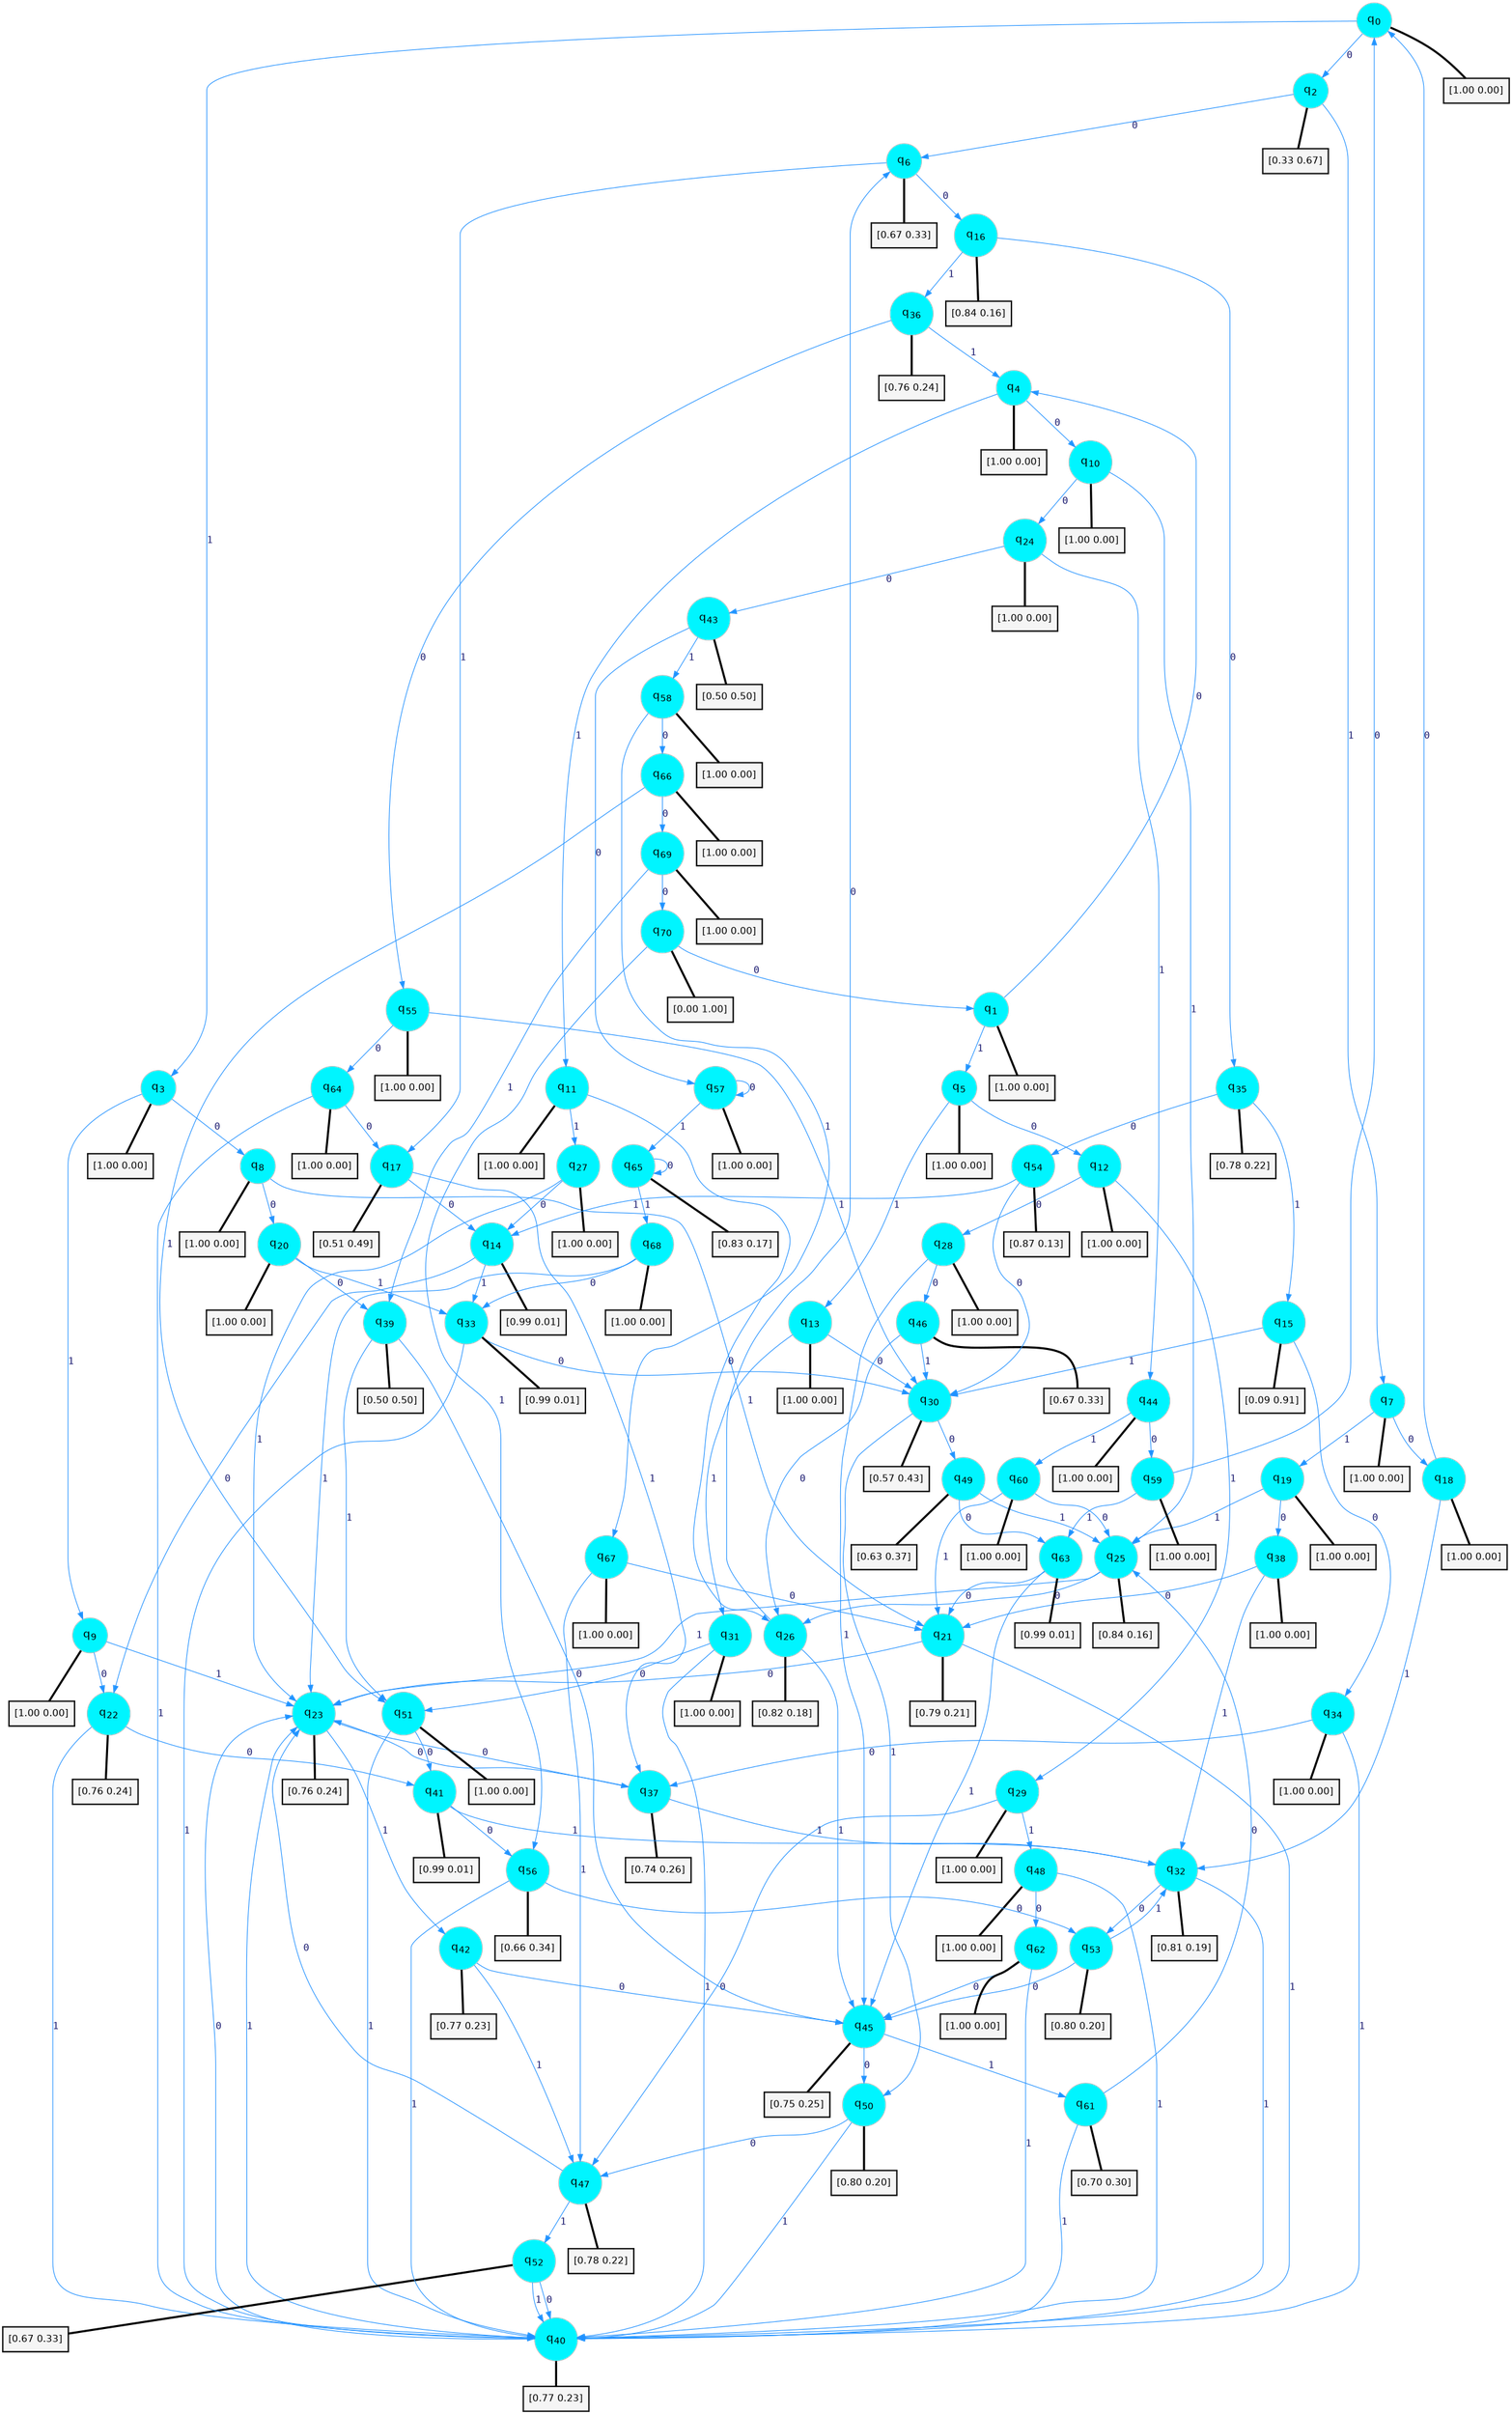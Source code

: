 digraph G {
graph [
bgcolor=transparent, dpi=300, rankdir=TD, size="40,25"];
node [
color=gray, fillcolor=turquoise1, fontcolor=black, fontname=Helvetica, fontsize=16, fontweight=bold, shape=circle, style=filled];
edge [
arrowsize=1, color=dodgerblue1, fontcolor=midnightblue, fontname=courier, fontweight=bold, penwidth=1, style=solid, weight=20];
0[label=<q<SUB>0</SUB>>];
1[label=<q<SUB>1</SUB>>];
2[label=<q<SUB>2</SUB>>];
3[label=<q<SUB>3</SUB>>];
4[label=<q<SUB>4</SUB>>];
5[label=<q<SUB>5</SUB>>];
6[label=<q<SUB>6</SUB>>];
7[label=<q<SUB>7</SUB>>];
8[label=<q<SUB>8</SUB>>];
9[label=<q<SUB>9</SUB>>];
10[label=<q<SUB>10</SUB>>];
11[label=<q<SUB>11</SUB>>];
12[label=<q<SUB>12</SUB>>];
13[label=<q<SUB>13</SUB>>];
14[label=<q<SUB>14</SUB>>];
15[label=<q<SUB>15</SUB>>];
16[label=<q<SUB>16</SUB>>];
17[label=<q<SUB>17</SUB>>];
18[label=<q<SUB>18</SUB>>];
19[label=<q<SUB>19</SUB>>];
20[label=<q<SUB>20</SUB>>];
21[label=<q<SUB>21</SUB>>];
22[label=<q<SUB>22</SUB>>];
23[label=<q<SUB>23</SUB>>];
24[label=<q<SUB>24</SUB>>];
25[label=<q<SUB>25</SUB>>];
26[label=<q<SUB>26</SUB>>];
27[label=<q<SUB>27</SUB>>];
28[label=<q<SUB>28</SUB>>];
29[label=<q<SUB>29</SUB>>];
30[label=<q<SUB>30</SUB>>];
31[label=<q<SUB>31</SUB>>];
32[label=<q<SUB>32</SUB>>];
33[label=<q<SUB>33</SUB>>];
34[label=<q<SUB>34</SUB>>];
35[label=<q<SUB>35</SUB>>];
36[label=<q<SUB>36</SUB>>];
37[label=<q<SUB>37</SUB>>];
38[label=<q<SUB>38</SUB>>];
39[label=<q<SUB>39</SUB>>];
40[label=<q<SUB>40</SUB>>];
41[label=<q<SUB>41</SUB>>];
42[label=<q<SUB>42</SUB>>];
43[label=<q<SUB>43</SUB>>];
44[label=<q<SUB>44</SUB>>];
45[label=<q<SUB>45</SUB>>];
46[label=<q<SUB>46</SUB>>];
47[label=<q<SUB>47</SUB>>];
48[label=<q<SUB>48</SUB>>];
49[label=<q<SUB>49</SUB>>];
50[label=<q<SUB>50</SUB>>];
51[label=<q<SUB>51</SUB>>];
52[label=<q<SUB>52</SUB>>];
53[label=<q<SUB>53</SUB>>];
54[label=<q<SUB>54</SUB>>];
55[label=<q<SUB>55</SUB>>];
56[label=<q<SUB>56</SUB>>];
57[label=<q<SUB>57</SUB>>];
58[label=<q<SUB>58</SUB>>];
59[label=<q<SUB>59</SUB>>];
60[label=<q<SUB>60</SUB>>];
61[label=<q<SUB>61</SUB>>];
62[label=<q<SUB>62</SUB>>];
63[label=<q<SUB>63</SUB>>];
64[label=<q<SUB>64</SUB>>];
65[label=<q<SUB>65</SUB>>];
66[label=<q<SUB>66</SUB>>];
67[label=<q<SUB>67</SUB>>];
68[label=<q<SUB>68</SUB>>];
69[label=<q<SUB>69</SUB>>];
70[label=<q<SUB>70</SUB>>];
71[label="[1.00 0.00]", shape=box,fontcolor=black, fontname=Helvetica, fontsize=14, penwidth=2, fillcolor=whitesmoke,color=black];
72[label="[1.00 0.00]", shape=box,fontcolor=black, fontname=Helvetica, fontsize=14, penwidth=2, fillcolor=whitesmoke,color=black];
73[label="[0.33 0.67]", shape=box,fontcolor=black, fontname=Helvetica, fontsize=14, penwidth=2, fillcolor=whitesmoke,color=black];
74[label="[1.00 0.00]", shape=box,fontcolor=black, fontname=Helvetica, fontsize=14, penwidth=2, fillcolor=whitesmoke,color=black];
75[label="[1.00 0.00]", shape=box,fontcolor=black, fontname=Helvetica, fontsize=14, penwidth=2, fillcolor=whitesmoke,color=black];
76[label="[1.00 0.00]", shape=box,fontcolor=black, fontname=Helvetica, fontsize=14, penwidth=2, fillcolor=whitesmoke,color=black];
77[label="[0.67 0.33]", shape=box,fontcolor=black, fontname=Helvetica, fontsize=14, penwidth=2, fillcolor=whitesmoke,color=black];
78[label="[1.00 0.00]", shape=box,fontcolor=black, fontname=Helvetica, fontsize=14, penwidth=2, fillcolor=whitesmoke,color=black];
79[label="[1.00 0.00]", shape=box,fontcolor=black, fontname=Helvetica, fontsize=14, penwidth=2, fillcolor=whitesmoke,color=black];
80[label="[1.00 0.00]", shape=box,fontcolor=black, fontname=Helvetica, fontsize=14, penwidth=2, fillcolor=whitesmoke,color=black];
81[label="[1.00 0.00]", shape=box,fontcolor=black, fontname=Helvetica, fontsize=14, penwidth=2, fillcolor=whitesmoke,color=black];
82[label="[1.00 0.00]", shape=box,fontcolor=black, fontname=Helvetica, fontsize=14, penwidth=2, fillcolor=whitesmoke,color=black];
83[label="[1.00 0.00]", shape=box,fontcolor=black, fontname=Helvetica, fontsize=14, penwidth=2, fillcolor=whitesmoke,color=black];
84[label="[1.00 0.00]", shape=box,fontcolor=black, fontname=Helvetica, fontsize=14, penwidth=2, fillcolor=whitesmoke,color=black];
85[label="[0.99 0.01]", shape=box,fontcolor=black, fontname=Helvetica, fontsize=14, penwidth=2, fillcolor=whitesmoke,color=black];
86[label="[0.09 0.91]", shape=box,fontcolor=black, fontname=Helvetica, fontsize=14, penwidth=2, fillcolor=whitesmoke,color=black];
87[label="[0.84 0.16]", shape=box,fontcolor=black, fontname=Helvetica, fontsize=14, penwidth=2, fillcolor=whitesmoke,color=black];
88[label="[0.51 0.49]", shape=box,fontcolor=black, fontname=Helvetica, fontsize=14, penwidth=2, fillcolor=whitesmoke,color=black];
89[label="[1.00 0.00]", shape=box,fontcolor=black, fontname=Helvetica, fontsize=14, penwidth=2, fillcolor=whitesmoke,color=black];
90[label="[1.00 0.00]", shape=box,fontcolor=black, fontname=Helvetica, fontsize=14, penwidth=2, fillcolor=whitesmoke,color=black];
91[label="[1.00 0.00]", shape=box,fontcolor=black, fontname=Helvetica, fontsize=14, penwidth=2, fillcolor=whitesmoke,color=black];
92[label="[0.79 0.21]", shape=box,fontcolor=black, fontname=Helvetica, fontsize=14, penwidth=2, fillcolor=whitesmoke,color=black];
93[label="[0.76 0.24]", shape=box,fontcolor=black, fontname=Helvetica, fontsize=14, penwidth=2, fillcolor=whitesmoke,color=black];
94[label="[0.76 0.24]", shape=box,fontcolor=black, fontname=Helvetica, fontsize=14, penwidth=2, fillcolor=whitesmoke,color=black];
95[label="[1.00 0.00]", shape=box,fontcolor=black, fontname=Helvetica, fontsize=14, penwidth=2, fillcolor=whitesmoke,color=black];
96[label="[0.84 0.16]", shape=box,fontcolor=black, fontname=Helvetica, fontsize=14, penwidth=2, fillcolor=whitesmoke,color=black];
97[label="[0.82 0.18]", shape=box,fontcolor=black, fontname=Helvetica, fontsize=14, penwidth=2, fillcolor=whitesmoke,color=black];
98[label="[1.00 0.00]", shape=box,fontcolor=black, fontname=Helvetica, fontsize=14, penwidth=2, fillcolor=whitesmoke,color=black];
99[label="[1.00 0.00]", shape=box,fontcolor=black, fontname=Helvetica, fontsize=14, penwidth=2, fillcolor=whitesmoke,color=black];
100[label="[1.00 0.00]", shape=box,fontcolor=black, fontname=Helvetica, fontsize=14, penwidth=2, fillcolor=whitesmoke,color=black];
101[label="[0.57 0.43]", shape=box,fontcolor=black, fontname=Helvetica, fontsize=14, penwidth=2, fillcolor=whitesmoke,color=black];
102[label="[1.00 0.00]", shape=box,fontcolor=black, fontname=Helvetica, fontsize=14, penwidth=2, fillcolor=whitesmoke,color=black];
103[label="[0.81 0.19]", shape=box,fontcolor=black, fontname=Helvetica, fontsize=14, penwidth=2, fillcolor=whitesmoke,color=black];
104[label="[0.99 0.01]", shape=box,fontcolor=black, fontname=Helvetica, fontsize=14, penwidth=2, fillcolor=whitesmoke,color=black];
105[label="[1.00 0.00]", shape=box,fontcolor=black, fontname=Helvetica, fontsize=14, penwidth=2, fillcolor=whitesmoke,color=black];
106[label="[0.78 0.22]", shape=box,fontcolor=black, fontname=Helvetica, fontsize=14, penwidth=2, fillcolor=whitesmoke,color=black];
107[label="[0.76 0.24]", shape=box,fontcolor=black, fontname=Helvetica, fontsize=14, penwidth=2, fillcolor=whitesmoke,color=black];
108[label="[0.74 0.26]", shape=box,fontcolor=black, fontname=Helvetica, fontsize=14, penwidth=2, fillcolor=whitesmoke,color=black];
109[label="[1.00 0.00]", shape=box,fontcolor=black, fontname=Helvetica, fontsize=14, penwidth=2, fillcolor=whitesmoke,color=black];
110[label="[0.50 0.50]", shape=box,fontcolor=black, fontname=Helvetica, fontsize=14, penwidth=2, fillcolor=whitesmoke,color=black];
111[label="[0.77 0.23]", shape=box,fontcolor=black, fontname=Helvetica, fontsize=14, penwidth=2, fillcolor=whitesmoke,color=black];
112[label="[0.99 0.01]", shape=box,fontcolor=black, fontname=Helvetica, fontsize=14, penwidth=2, fillcolor=whitesmoke,color=black];
113[label="[0.77 0.23]", shape=box,fontcolor=black, fontname=Helvetica, fontsize=14, penwidth=2, fillcolor=whitesmoke,color=black];
114[label="[0.50 0.50]", shape=box,fontcolor=black, fontname=Helvetica, fontsize=14, penwidth=2, fillcolor=whitesmoke,color=black];
115[label="[1.00 0.00]", shape=box,fontcolor=black, fontname=Helvetica, fontsize=14, penwidth=2, fillcolor=whitesmoke,color=black];
116[label="[0.75 0.25]", shape=box,fontcolor=black, fontname=Helvetica, fontsize=14, penwidth=2, fillcolor=whitesmoke,color=black];
117[label="[0.67 0.33]", shape=box,fontcolor=black, fontname=Helvetica, fontsize=14, penwidth=2, fillcolor=whitesmoke,color=black];
118[label="[0.78 0.22]", shape=box,fontcolor=black, fontname=Helvetica, fontsize=14, penwidth=2, fillcolor=whitesmoke,color=black];
119[label="[1.00 0.00]", shape=box,fontcolor=black, fontname=Helvetica, fontsize=14, penwidth=2, fillcolor=whitesmoke,color=black];
120[label="[0.63 0.37]", shape=box,fontcolor=black, fontname=Helvetica, fontsize=14, penwidth=2, fillcolor=whitesmoke,color=black];
121[label="[0.80 0.20]", shape=box,fontcolor=black, fontname=Helvetica, fontsize=14, penwidth=2, fillcolor=whitesmoke,color=black];
122[label="[1.00 0.00]", shape=box,fontcolor=black, fontname=Helvetica, fontsize=14, penwidth=2, fillcolor=whitesmoke,color=black];
123[label="[0.67 0.33]", shape=box,fontcolor=black, fontname=Helvetica, fontsize=14, penwidth=2, fillcolor=whitesmoke,color=black];
124[label="[0.80 0.20]", shape=box,fontcolor=black, fontname=Helvetica, fontsize=14, penwidth=2, fillcolor=whitesmoke,color=black];
125[label="[0.87 0.13]", shape=box,fontcolor=black, fontname=Helvetica, fontsize=14, penwidth=2, fillcolor=whitesmoke,color=black];
126[label="[1.00 0.00]", shape=box,fontcolor=black, fontname=Helvetica, fontsize=14, penwidth=2, fillcolor=whitesmoke,color=black];
127[label="[0.66 0.34]", shape=box,fontcolor=black, fontname=Helvetica, fontsize=14, penwidth=2, fillcolor=whitesmoke,color=black];
128[label="[1.00 0.00]", shape=box,fontcolor=black, fontname=Helvetica, fontsize=14, penwidth=2, fillcolor=whitesmoke,color=black];
129[label="[1.00 0.00]", shape=box,fontcolor=black, fontname=Helvetica, fontsize=14, penwidth=2, fillcolor=whitesmoke,color=black];
130[label="[1.00 0.00]", shape=box,fontcolor=black, fontname=Helvetica, fontsize=14, penwidth=2, fillcolor=whitesmoke,color=black];
131[label="[1.00 0.00]", shape=box,fontcolor=black, fontname=Helvetica, fontsize=14, penwidth=2, fillcolor=whitesmoke,color=black];
132[label="[0.70 0.30]", shape=box,fontcolor=black, fontname=Helvetica, fontsize=14, penwidth=2, fillcolor=whitesmoke,color=black];
133[label="[1.00 0.00]", shape=box,fontcolor=black, fontname=Helvetica, fontsize=14, penwidth=2, fillcolor=whitesmoke,color=black];
134[label="[0.99 0.01]", shape=box,fontcolor=black, fontname=Helvetica, fontsize=14, penwidth=2, fillcolor=whitesmoke,color=black];
135[label="[1.00 0.00]", shape=box,fontcolor=black, fontname=Helvetica, fontsize=14, penwidth=2, fillcolor=whitesmoke,color=black];
136[label="[0.83 0.17]", shape=box,fontcolor=black, fontname=Helvetica, fontsize=14, penwidth=2, fillcolor=whitesmoke,color=black];
137[label="[1.00 0.00]", shape=box,fontcolor=black, fontname=Helvetica, fontsize=14, penwidth=2, fillcolor=whitesmoke,color=black];
138[label="[1.00 0.00]", shape=box,fontcolor=black, fontname=Helvetica, fontsize=14, penwidth=2, fillcolor=whitesmoke,color=black];
139[label="[1.00 0.00]", shape=box,fontcolor=black, fontname=Helvetica, fontsize=14, penwidth=2, fillcolor=whitesmoke,color=black];
140[label="[1.00 0.00]", shape=box,fontcolor=black, fontname=Helvetica, fontsize=14, penwidth=2, fillcolor=whitesmoke,color=black];
141[label="[0.00 1.00]", shape=box,fontcolor=black, fontname=Helvetica, fontsize=14, penwidth=2, fillcolor=whitesmoke,color=black];
0->2 [label=0];
0->3 [label=1];
0->71 [arrowhead=none, penwidth=3,color=black];
1->4 [label=0];
1->5 [label=1];
1->72 [arrowhead=none, penwidth=3,color=black];
2->6 [label=0];
2->7 [label=1];
2->73 [arrowhead=none, penwidth=3,color=black];
3->8 [label=0];
3->9 [label=1];
3->74 [arrowhead=none, penwidth=3,color=black];
4->10 [label=0];
4->11 [label=1];
4->75 [arrowhead=none, penwidth=3,color=black];
5->12 [label=0];
5->13 [label=1];
5->76 [arrowhead=none, penwidth=3,color=black];
6->16 [label=0];
6->17 [label=1];
6->77 [arrowhead=none, penwidth=3,color=black];
7->18 [label=0];
7->19 [label=1];
7->78 [arrowhead=none, penwidth=3,color=black];
8->20 [label=0];
8->21 [label=1];
8->79 [arrowhead=none, penwidth=3,color=black];
9->22 [label=0];
9->23 [label=1];
9->80 [arrowhead=none, penwidth=3,color=black];
10->24 [label=0];
10->25 [label=1];
10->81 [arrowhead=none, penwidth=3,color=black];
11->26 [label=0];
11->27 [label=1];
11->82 [arrowhead=none, penwidth=3,color=black];
12->28 [label=0];
12->29 [label=1];
12->83 [arrowhead=none, penwidth=3,color=black];
13->30 [label=0];
13->31 [label=1];
13->84 [arrowhead=none, penwidth=3,color=black];
14->22 [label=0];
14->33 [label=1];
14->85 [arrowhead=none, penwidth=3,color=black];
15->34 [label=0];
15->30 [label=1];
15->86 [arrowhead=none, penwidth=3,color=black];
16->35 [label=0];
16->36 [label=1];
16->87 [arrowhead=none, penwidth=3,color=black];
17->14 [label=0];
17->37 [label=1];
17->88 [arrowhead=none, penwidth=3,color=black];
18->0 [label=0];
18->32 [label=1];
18->89 [arrowhead=none, penwidth=3,color=black];
19->38 [label=0];
19->25 [label=1];
19->90 [arrowhead=none, penwidth=3,color=black];
20->39 [label=0];
20->33 [label=1];
20->91 [arrowhead=none, penwidth=3,color=black];
21->23 [label=0];
21->40 [label=1];
21->92 [arrowhead=none, penwidth=3,color=black];
22->41 [label=0];
22->40 [label=1];
22->93 [arrowhead=none, penwidth=3,color=black];
23->37 [label=0];
23->42 [label=1];
23->94 [arrowhead=none, penwidth=3,color=black];
24->43 [label=0];
24->44 [label=1];
24->95 [arrowhead=none, penwidth=3,color=black];
25->26 [label=0];
25->23 [label=1];
25->96 [arrowhead=none, penwidth=3,color=black];
26->6 [label=0];
26->45 [label=1];
26->97 [arrowhead=none, penwidth=3,color=black];
27->14 [label=0];
27->23 [label=1];
27->98 [arrowhead=none, penwidth=3,color=black];
28->46 [label=0];
28->45 [label=1];
28->99 [arrowhead=none, penwidth=3,color=black];
29->47 [label=0];
29->48 [label=1];
29->100 [arrowhead=none, penwidth=3,color=black];
30->49 [label=0];
30->50 [label=1];
30->101 [arrowhead=none, penwidth=3,color=black];
31->51 [label=0];
31->40 [label=1];
31->102 [arrowhead=none, penwidth=3,color=black];
32->53 [label=0];
32->40 [label=1];
32->103 [arrowhead=none, penwidth=3,color=black];
33->30 [label=0];
33->40 [label=1];
33->104 [arrowhead=none, penwidth=3,color=black];
34->37 [label=0];
34->40 [label=1];
34->105 [arrowhead=none, penwidth=3,color=black];
35->54 [label=0];
35->15 [label=1];
35->106 [arrowhead=none, penwidth=3,color=black];
36->55 [label=0];
36->4 [label=1];
36->107 [arrowhead=none, penwidth=3,color=black];
37->23 [label=0];
37->32 [label=1];
37->108 [arrowhead=none, penwidth=3,color=black];
38->21 [label=0];
38->32 [label=1];
38->109 [arrowhead=none, penwidth=3,color=black];
39->45 [label=0];
39->51 [label=1];
39->110 [arrowhead=none, penwidth=3,color=black];
40->23 [label=0];
40->23 [label=1];
40->111 [arrowhead=none, penwidth=3,color=black];
41->56 [label=0];
41->32 [label=1];
41->112 [arrowhead=none, penwidth=3,color=black];
42->45 [label=0];
42->47 [label=1];
42->113 [arrowhead=none, penwidth=3,color=black];
43->57 [label=0];
43->58 [label=1];
43->114 [arrowhead=none, penwidth=3,color=black];
44->59 [label=0];
44->60 [label=1];
44->115 [arrowhead=none, penwidth=3,color=black];
45->50 [label=0];
45->61 [label=1];
45->116 [arrowhead=none, penwidth=3,color=black];
46->26 [label=0];
46->30 [label=1];
46->117 [arrowhead=none, penwidth=3,color=black];
47->23 [label=0];
47->52 [label=1];
47->118 [arrowhead=none, penwidth=3,color=black];
48->62 [label=0];
48->40 [label=1];
48->119 [arrowhead=none, penwidth=3,color=black];
49->63 [label=0];
49->25 [label=1];
49->120 [arrowhead=none, penwidth=3,color=black];
50->47 [label=0];
50->40 [label=1];
50->121 [arrowhead=none, penwidth=3,color=black];
51->41 [label=0];
51->40 [label=1];
51->122 [arrowhead=none, penwidth=3,color=black];
52->40 [label=0];
52->40 [label=1];
52->123 [arrowhead=none, penwidth=3,color=black];
53->45 [label=0];
53->32 [label=1];
53->124 [arrowhead=none, penwidth=3,color=black];
54->30 [label=0];
54->14 [label=1];
54->125 [arrowhead=none, penwidth=3,color=black];
55->64 [label=0];
55->30 [label=1];
55->126 [arrowhead=none, penwidth=3,color=black];
56->53 [label=0];
56->40 [label=1];
56->127 [arrowhead=none, penwidth=3,color=black];
57->57 [label=0];
57->65 [label=1];
57->128 [arrowhead=none, penwidth=3,color=black];
58->66 [label=0];
58->67 [label=1];
58->129 [arrowhead=none, penwidth=3,color=black];
59->0 [label=0];
59->63 [label=1];
59->130 [arrowhead=none, penwidth=3,color=black];
60->25 [label=0];
60->21 [label=1];
60->131 [arrowhead=none, penwidth=3,color=black];
61->25 [label=0];
61->40 [label=1];
61->132 [arrowhead=none, penwidth=3,color=black];
62->45 [label=0];
62->40 [label=1];
62->133 [arrowhead=none, penwidth=3,color=black];
63->21 [label=0];
63->45 [label=1];
63->134 [arrowhead=none, penwidth=3,color=black];
64->17 [label=0];
64->40 [label=1];
64->135 [arrowhead=none, penwidth=3,color=black];
65->65 [label=0];
65->68 [label=1];
65->136 [arrowhead=none, penwidth=3,color=black];
66->69 [label=0];
66->51 [label=1];
66->137 [arrowhead=none, penwidth=3,color=black];
67->21 [label=0];
67->47 [label=1];
67->138 [arrowhead=none, penwidth=3,color=black];
68->33 [label=0];
68->23 [label=1];
68->139 [arrowhead=none, penwidth=3,color=black];
69->70 [label=0];
69->39 [label=1];
69->140 [arrowhead=none, penwidth=3,color=black];
70->1 [label=0];
70->56 [label=1];
70->141 [arrowhead=none, penwidth=3,color=black];
}
